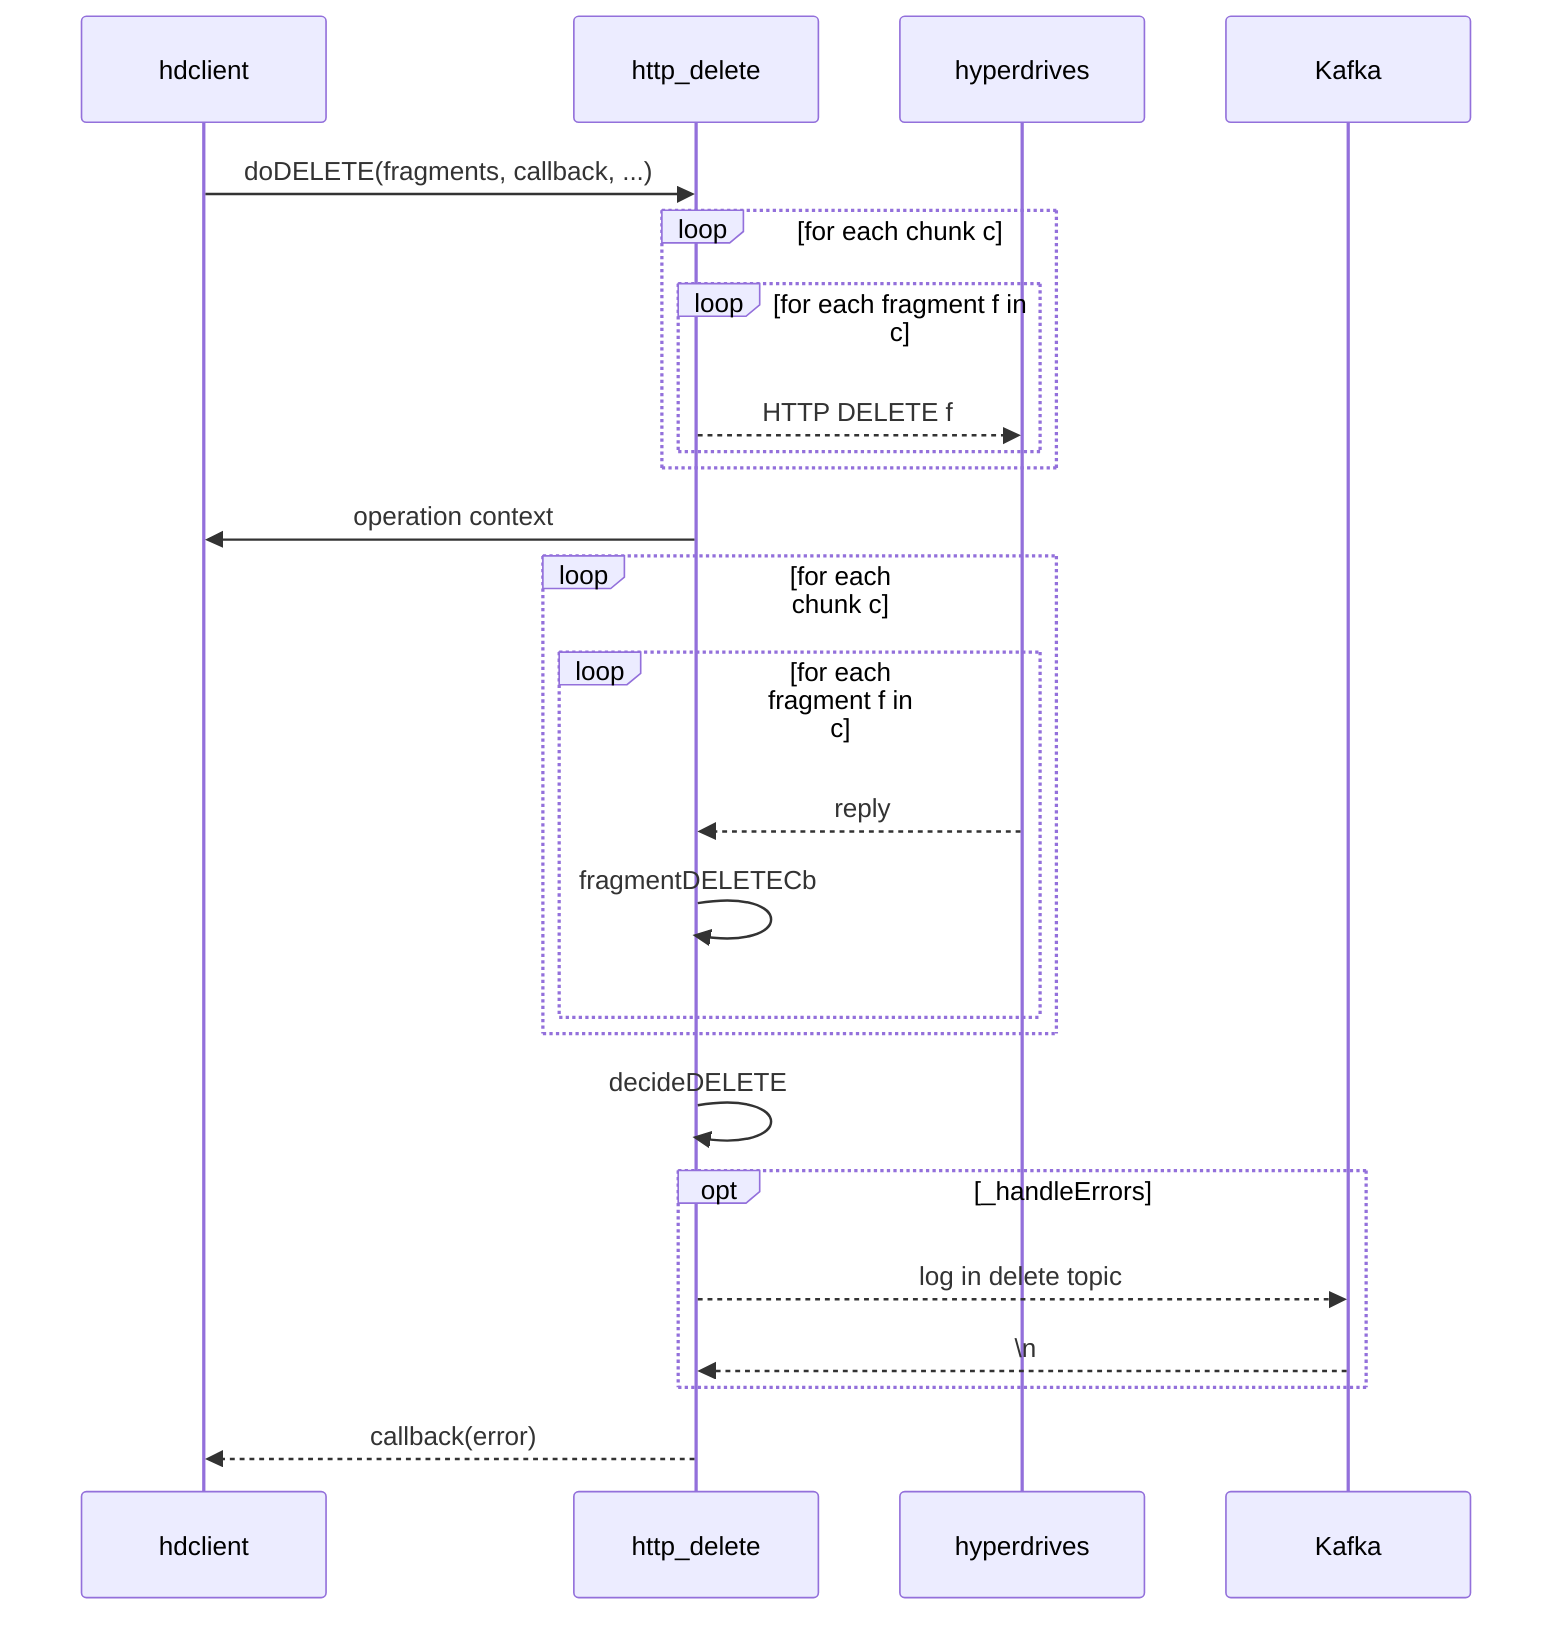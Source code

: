 sequenceDiagram
hdclient ->> http_delete: doDELETE(fragments, callback, ...)
loop for each chunk c
    loop for each fragment f in c
        http_delete -->> hyperdrives: HTTP DELETE f
    end
end
http_delete ->> hdclient: operation context
loop for each chunk c
    loop for each fragment f in c
         hyperdrives -->> http_delete: reply
         http_delete ->> http_delete: fragmentDELETECb
    end
end
http_delete ->> http_delete: decideDELETE
opt _handleErrors
    http_delete -->> Kafka: log in delete topic
    Kafka -->> http_delete: \n
end
http_delete -->> hdclient: callback(error)